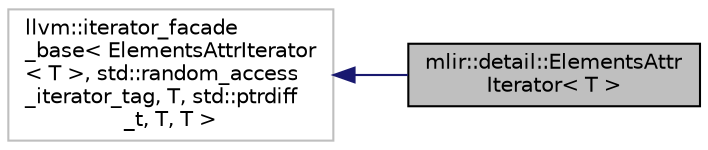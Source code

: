 digraph "mlir::detail::ElementsAttrIterator&lt; T &gt;"
{
  bgcolor="transparent";
  edge [fontname="Helvetica",fontsize="10",labelfontname="Helvetica",labelfontsize="10"];
  node [fontname="Helvetica",fontsize="10",shape=record];
  rankdir="LR";
  Node2 [label="mlir::detail::ElementsAttr\lIterator\< T \>",height=0.2,width=0.4,color="black", fillcolor="grey75", style="filled", fontcolor="black"];
  Node3 -> Node2 [dir="back",color="midnightblue",fontsize="10",style="solid",fontname="Helvetica"];
  Node3 [label="llvm::iterator_facade\l_base\< ElementsAttrIterator\l\< T \>, std::random_access\l_iterator_tag, T, std::ptrdiff\l_t, T, T \>",height=0.2,width=0.4,color="grey75"];
}
